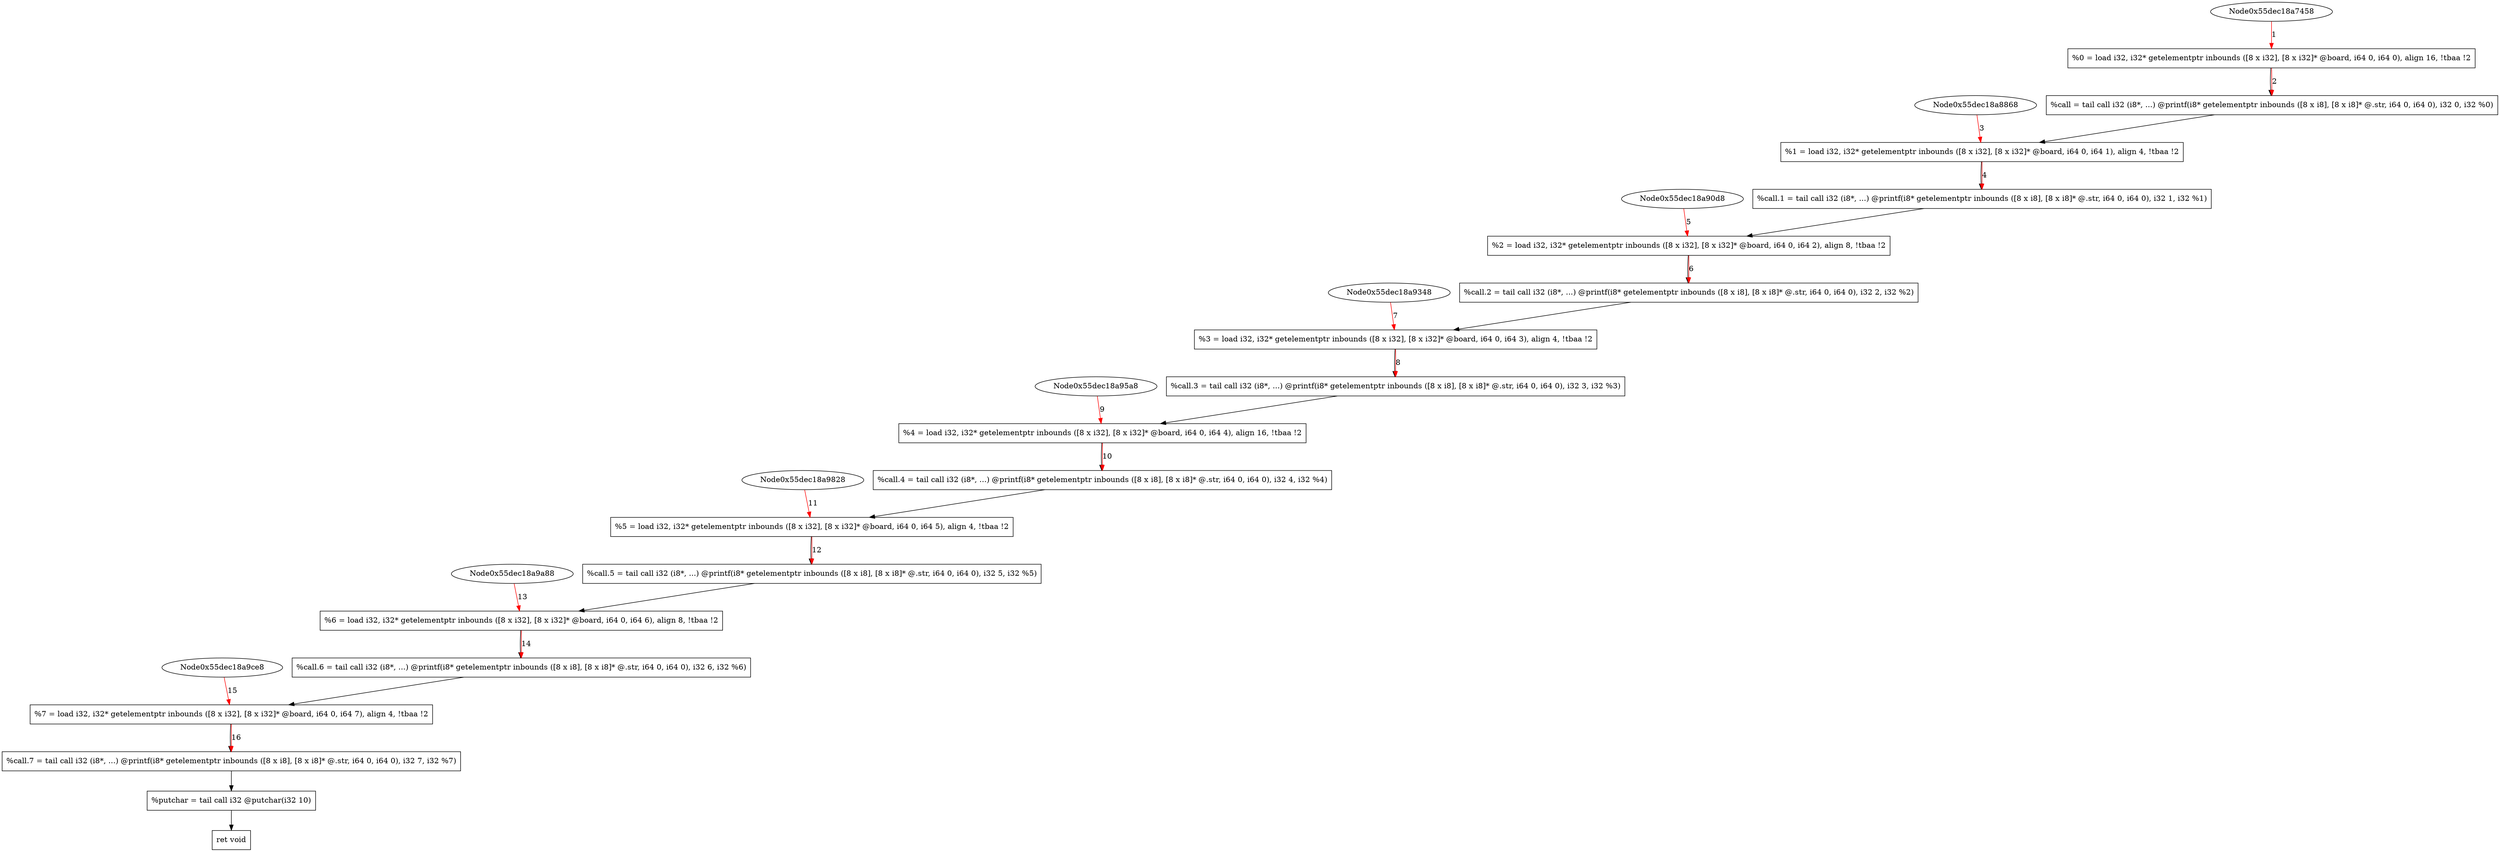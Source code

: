 digraph "CDFG for'show_result' function" {
	Node0x55dec18a6d68[shape=record, label="  %0 = load i32, i32* getelementptr inbounds ([8 x i32], [8 x i32]* @board, i64 0, i64 0), align 16, !tbaa !2"]
	Node0x55dec18a8710[shape=record, label="  %call = tail call i32 (i8*, ...) @printf(i8* getelementptr inbounds ([8 x i8], [8 x i8]* @.str, i64 0, i64 0), i32 0, i32 %0)"]
	Node0x55dec18a88b8[shape=record, label="  %1 = load i32, i32* getelementptr inbounds ([8 x i32], [8 x i32]* @board, i64 0, i64 1), align 4, !tbaa !2"]
	Node0x55dec18a8fa0[shape=record, label="  %call.1 = tail call i32 (i8*, ...) @printf(i8* getelementptr inbounds ([8 x i8], [8 x i8]* @.str, i64 0, i64 0), i32 1, i32 %1)"]
	Node0x55dec18a9128[shape=record, label="  %2 = load i32, i32* getelementptr inbounds ([8 x i32], [8 x i32]* @board, i64 0, i64 2), align 8, !tbaa !2"]
	Node0x55dec18a9230[shape=record, label="  %call.2 = tail call i32 (i8*, ...) @printf(i8* getelementptr inbounds ([8 x i8], [8 x i8]* @.str, i64 0, i64 0), i32 2, i32 %2)"]
	Node0x55dec18a9398[shape=record, label="  %3 = load i32, i32* getelementptr inbounds ([8 x i32], [8 x i32]* @board, i64 0, i64 3), align 4, !tbaa !2"]
	Node0x55dec18a9470[shape=record, label="  %call.3 = tail call i32 (i8*, ...) @printf(i8* getelementptr inbounds ([8 x i8], [8 x i8]* @.str, i64 0, i64 0), i32 3, i32 %3)"]
	Node0x55dec18a95f8[shape=record, label="  %4 = load i32, i32* getelementptr inbounds ([8 x i32], [8 x i32]* @board, i64 0, i64 4), align 16, !tbaa !2"]
	Node0x55dec18a96f0[shape=record, label="  %call.4 = tail call i32 (i8*, ...) @printf(i8* getelementptr inbounds ([8 x i8], [8 x i8]* @.str, i64 0, i64 0), i32 4, i32 %4)"]
	Node0x55dec18a9878[shape=record, label="  %5 = load i32, i32* getelementptr inbounds ([8 x i32], [8 x i32]* @board, i64 0, i64 5), align 4, !tbaa !2"]
	Node0x55dec18a9950[shape=record, label="  %call.5 = tail call i32 (i8*, ...) @printf(i8* getelementptr inbounds ([8 x i8], [8 x i8]* @.str, i64 0, i64 0), i32 5, i32 %5)"]
	Node0x55dec18a9ad8[shape=record, label="  %6 = load i32, i32* getelementptr inbounds ([8 x i32], [8 x i32]* @board, i64 0, i64 6), align 8, !tbaa !2"]
	Node0x55dec18a9bb0[shape=record, label="  %call.6 = tail call i32 (i8*, ...) @printf(i8* getelementptr inbounds ([8 x i8], [8 x i8]* @.str, i64 0, i64 0), i32 6, i32 %6)"]
	Node0x55dec18a9d38[shape=record, label="  %7 = load i32, i32* getelementptr inbounds ([8 x i32], [8 x i32]* @board, i64 0, i64 7), align 4, !tbaa !2"]
	Node0x55dec18a9e10[shape=record, label="  %call.7 = tail call i32 (i8*, ...) @printf(i8* getelementptr inbounds ([8 x i8], [8 x i8]* @.str, i64 0, i64 0), i32 7, i32 %7)"]
	Node0x55dec18a9fc0[shape=record, label="  %putchar = tail call i32 @putchar(i32 10)"]
	Node0x55dec18aa080[shape=record, label="  ret void"]
	Node0x55dec18a6d68 -> Node0x55dec18a8710
	Node0x55dec18a8710 -> Node0x55dec18a88b8
	Node0x55dec18a88b8 -> Node0x55dec18a8fa0
	Node0x55dec18a8fa0 -> Node0x55dec18a9128
	Node0x55dec18a9128 -> Node0x55dec18a9230
	Node0x55dec18a9230 -> Node0x55dec18a9398
	Node0x55dec18a9398 -> Node0x55dec18a9470
	Node0x55dec18a9470 -> Node0x55dec18a95f8
	Node0x55dec18a95f8 -> Node0x55dec18a96f0
	Node0x55dec18a96f0 -> Node0x55dec18a9878
	Node0x55dec18a9878 -> Node0x55dec18a9950
	Node0x55dec18a9950 -> Node0x55dec18a9ad8
	Node0x55dec18a9ad8 -> Node0x55dec18a9bb0
	Node0x55dec18a9bb0 -> Node0x55dec18a9d38
	Node0x55dec18a9d38 -> Node0x55dec18a9e10
	Node0x55dec18a9e10 -> Node0x55dec18a9fc0
	Node0x55dec18a9fc0 -> Node0x55dec18aa080
edge [color=red]
	Node0x55dec18a7458 -> Node0x55dec18a6d68[label="1"]
	Node0x55dec18a6d68 -> Node0x55dec18a8710[label="2"]
	Node0x55dec18a8868 -> Node0x55dec18a88b8[label="3"]
	Node0x55dec18a88b8 -> Node0x55dec18a8fa0[label="4"]
	Node0x55dec18a90d8 -> Node0x55dec18a9128[label="5"]
	Node0x55dec18a9128 -> Node0x55dec18a9230[label="6"]
	Node0x55dec18a9348 -> Node0x55dec18a9398[label="7"]
	Node0x55dec18a9398 -> Node0x55dec18a9470[label="8"]
	Node0x55dec18a95a8 -> Node0x55dec18a95f8[label="9"]
	Node0x55dec18a95f8 -> Node0x55dec18a96f0[label="10"]
	Node0x55dec18a9828 -> Node0x55dec18a9878[label="11"]
	Node0x55dec18a9878 -> Node0x55dec18a9950[label="12"]
	Node0x55dec18a9a88 -> Node0x55dec18a9ad8[label="13"]
	Node0x55dec18a9ad8 -> Node0x55dec18a9bb0[label="14"]
	Node0x55dec18a9ce8 -> Node0x55dec18a9d38[label="15"]
	Node0x55dec18a9d38 -> Node0x55dec18a9e10[label="16"]
}
